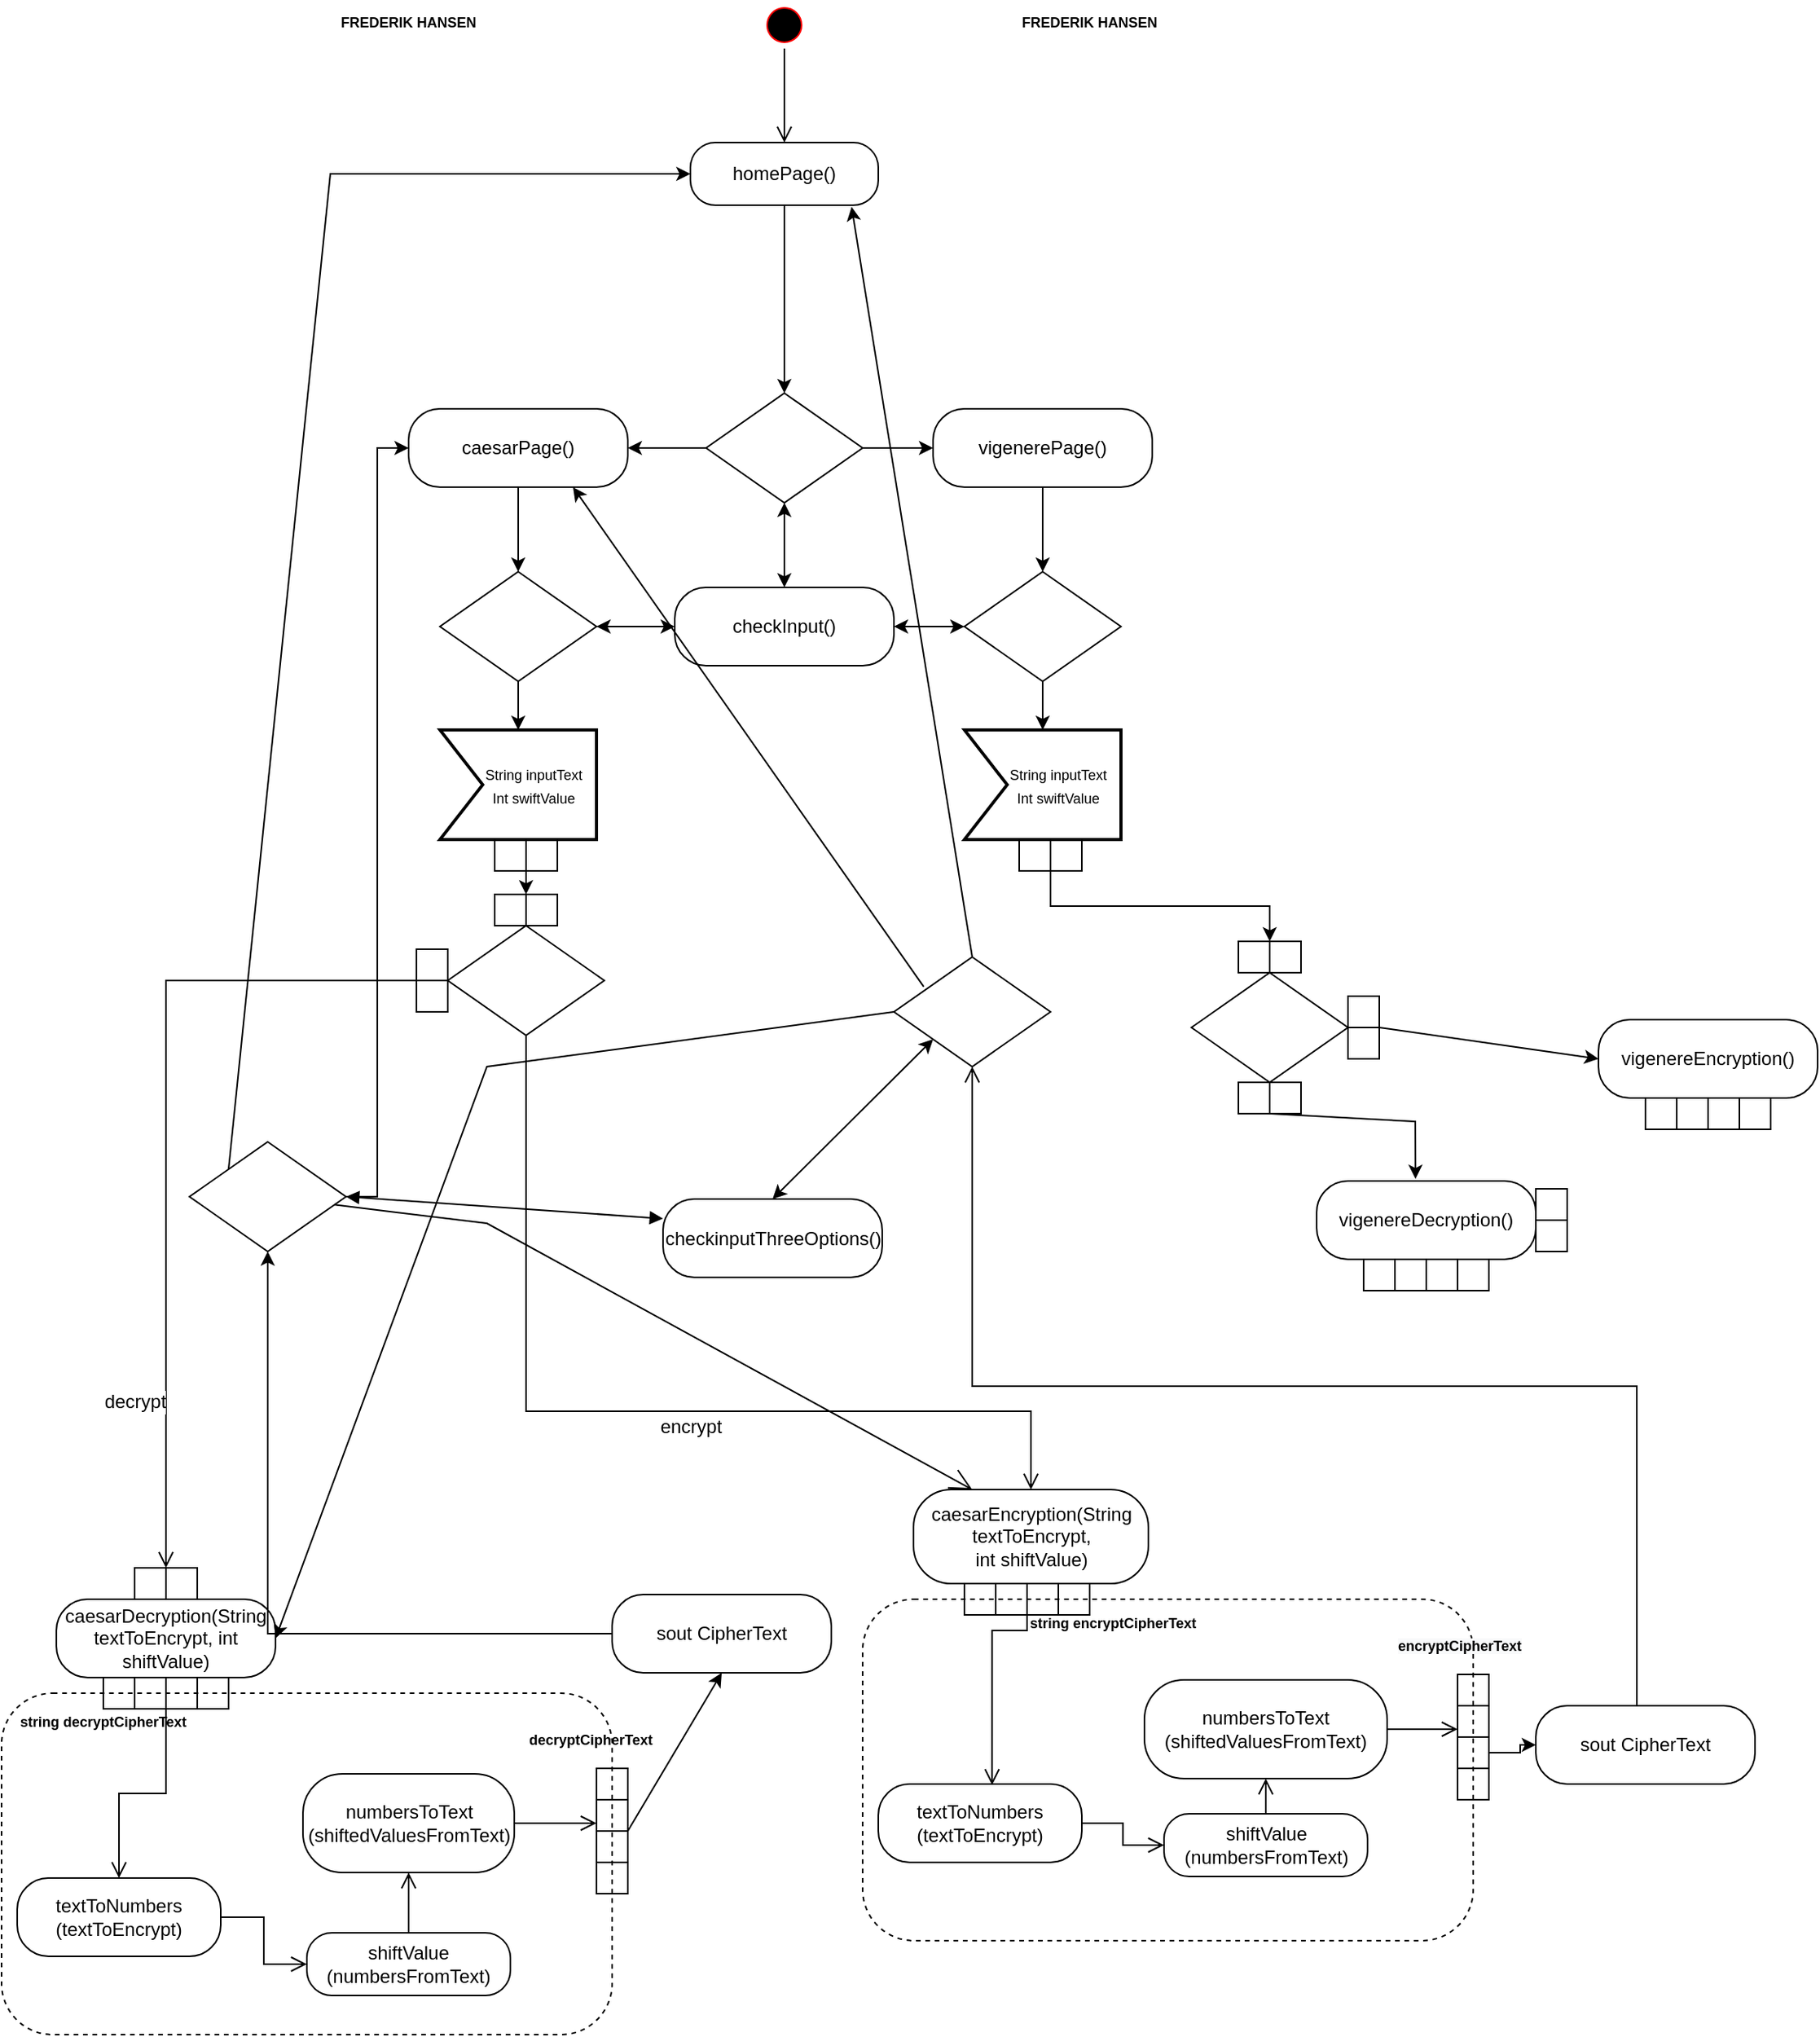 <mxfile version="16.6.4" type="github">
  <diagram id="G1QupU5i-QBYeOIOgGJC" name="Page-1">
    <mxGraphModel dx="1743" dy="1577" grid="1" gridSize="10" guides="1" tooltips="1" connect="1" arrows="1" fold="1" page="1" pageScale="1" pageWidth="1169" pageHeight="1654" math="0" shadow="0">
      <root>
        <mxCell id="0" />
        <mxCell id="1" parent="0" />
        <mxCell id="7OFj2rvWcQcrKB6aKj12-1" value="" style="rounded=1;fontFamily=Helvetica;fontSize=9;fontColor=none;strokeColor=#000000;fillColor=none;dashed=1;noLabel=1;" vertex="1" parent="1">
          <mxGeometry y="1120" width="390" height="218" as="geometry" />
        </mxCell>
        <mxCell id="7OFj2rvWcQcrKB6aKj12-2" value="" style="ellipse;html=1;shape=startState;fillColor=#000000;strokeColor=#ff0000;" vertex="1" parent="1">
          <mxGeometry x="485" y="40" width="30" height="30" as="geometry" />
        </mxCell>
        <mxCell id="7OFj2rvWcQcrKB6aKj12-3" value="" style="edgeStyle=orthogonalEdgeStyle;html=1;verticalAlign=bottom;endArrow=open;endSize=8;strokeColor=#000000;rounded=0;entryX=0.5;entryY=0;entryDx=0;entryDy=0;" edge="1" parent="1" source="7OFj2rvWcQcrKB6aKj12-2" target="7OFj2rvWcQcrKB6aKj12-4">
          <mxGeometry relative="1" as="geometry">
            <mxPoint x="390" y="130" as="targetPoint" />
          </mxGeometry>
        </mxCell>
        <mxCell id="7OFj2rvWcQcrKB6aKj12-4" value="homePage()" style="rounded=1;whiteSpace=wrap;html=1;arcSize=40;fontColor=#000000;fillColor=default;strokeColor=#000000;" vertex="1" parent="1">
          <mxGeometry x="440" y="130" width="120" height="40" as="geometry" />
        </mxCell>
        <mxCell id="7OFj2rvWcQcrKB6aKj12-108" value="" style="edgeStyle=orthogonalEdgeStyle;rounded=0;orthogonalLoop=1;jettySize=auto;html=1;exitX=0;exitY=0;exitDx=0;exitDy=0;entryX=0;entryY=1;entryDx=0;entryDy=0;" edge="1" parent="1" source="7OFj2rvWcQcrKB6aKj12-101" target="7OFj2rvWcQcrKB6aKj12-109">
          <mxGeometry relative="1" as="geometry">
            <mxPoint x="430" y="660" as="targetPoint" />
          </mxGeometry>
        </mxCell>
        <mxCell id="7OFj2rvWcQcrKB6aKj12-6" value="&lt;p style=&quot;line-height: 1.1&quot;&gt;&lt;br&gt;&lt;/p&gt;" style="rhombus;whiteSpace=wrap;html=1;fillColor=none;strokeColor=#000000;rounded=0;fontFamily=Helvetica;fontSize=12;fontColor=#000000;" vertex="1" parent="1">
          <mxGeometry x="285" y="630" width="100" height="70" as="geometry" />
        </mxCell>
        <mxCell id="7OFj2rvWcQcrKB6aKj12-7" value="encrypt" style="edgeStyle=orthogonalEdgeStyle;html=1;align=center;verticalAlign=middle;endArrow=open;endSize=8;strokeColor=#000000;rounded=0;labelBackgroundColor=default;fontFamily=Helvetica;fontSize=12;fontColor=#000000;shape=connector;fillColor=default;arcSize=40;entryX=0.5;entryY=0;entryDx=0;entryDy=0;exitX=0.5;exitY=1;exitDx=0;exitDy=0;" edge="1" parent="1" source="7OFj2rvWcQcrKB6aKj12-6" target="7OFj2rvWcQcrKB6aKj12-37">
          <mxGeometry x="0.127" y="-10" relative="1" as="geometry">
            <mxPoint x="195" y="962.0" as="targetPoint" />
            <mxPoint as="offset" />
            <Array as="points">
              <mxPoint x="335" y="940" />
              <mxPoint x="658" y="940" />
            </Array>
          </mxGeometry>
        </mxCell>
        <mxCell id="7OFj2rvWcQcrKB6aKj12-8" value="decrypt" style="edgeStyle=orthogonalEdgeStyle;html=1;align=center;verticalAlign=middle;endArrow=open;endSize=8;strokeColor=#000000;rounded=0;labelBackgroundColor=default;fontFamily=Helvetica;fontSize=12;fontColor=#000000;shape=connector;exitX=0;exitY=0.5;exitDx=0;exitDy=0;fillColor=default;arcSize=40;entryX=1;entryY=1;entryDx=0;entryDy=0;" edge="1" parent="1" source="7OFj2rvWcQcrKB6aKj12-6" target="7OFj2rvWcQcrKB6aKj12-146">
          <mxGeometry x="0.616" y="-20" relative="1" as="geometry">
            <mxPoint x="-160" y="670" as="targetPoint" />
            <mxPoint as="offset" />
            <Array as="points">
              <mxPoint x="105" y="665" />
            </Array>
          </mxGeometry>
        </mxCell>
        <mxCell id="7OFj2rvWcQcrKB6aKj12-13" value="" style="edgeStyle=orthogonalEdgeStyle;shape=connector;rounded=0;orthogonalLoop=1;jettySize=auto;html=1;labelBackgroundColor=default;fontFamily=Helvetica;fontSize=9;fontColor=#000000;endArrow=open;endSize=8;strokeColor=#000000;entryX=0;entryY=0;entryDx=0;entryDy=0;" edge="1" parent="1" source="7OFj2rvWcQcrKB6aKj12-14" target="7OFj2rvWcQcrKB6aKj12-20">
          <mxGeometry relative="1" as="geometry" />
        </mxCell>
        <mxCell id="7OFj2rvWcQcrKB6aKj12-14" value="caesarDecryption(String textToEncrypt, int shiftValue)" style="rounded=1;whiteSpace=wrap;html=1;arcSize=40;fontColor=#000000;fillColor=default;strokeColor=#000000;" vertex="1" parent="1">
          <mxGeometry x="35" y="1060" width="140" height="50" as="geometry" />
        </mxCell>
        <mxCell id="7OFj2rvWcQcrKB6aKj12-15" value="" style="edgeStyle=orthogonalEdgeStyle;shape=connector;rounded=0;orthogonalLoop=1;jettySize=auto;html=1;labelBackgroundColor=default;fontFamily=Helvetica;fontSize=9;fontColor=none;endArrow=open;endSize=8;strokeColor=#000000;entryX=0;entryY=0.5;entryDx=0;entryDy=0;" edge="1" parent="1" source="7OFj2rvWcQcrKB6aKj12-16" target="7OFj2rvWcQcrKB6aKj12-24">
          <mxGeometry relative="1" as="geometry">
            <mxPoint x="75" y="1288" as="targetPoint" />
          </mxGeometry>
        </mxCell>
        <mxCell id="7OFj2rvWcQcrKB6aKj12-16" value="textToNumbers&lt;br&gt;(textToEncrypt)" style="rounded=1;whiteSpace=wrap;html=1;arcSize=40;fontColor=#000000;fillColor=default;strokeColor=#000000;" vertex="1" parent="1">
          <mxGeometry x="10" y="1238" width="130" height="50" as="geometry" />
        </mxCell>
        <mxCell id="7OFj2rvWcQcrKB6aKj12-17" value="" style="html=1;rounded=0;fontFamily=Helvetica;fontSize=9;fontColor=none;strokeColor=#000000;fillColor=none;glass=0;" vertex="1" parent="1">
          <mxGeometry x="65" y="1110" width="20" height="20" as="geometry" />
        </mxCell>
        <mxCell id="7OFj2rvWcQcrKB6aKj12-18" value="" style="edgeStyle=orthogonalEdgeStyle;shape=connector;rounded=0;orthogonalLoop=1;jettySize=auto;html=1;labelBackgroundColor=default;fontFamily=Helvetica;fontSize=9;fontColor=none;endArrow=open;endSize=8;strokeColor=#000000;exitX=1;exitY=1;exitDx=0;exitDy=0;" edge="1" parent="1" source="7OFj2rvWcQcrKB6aKj12-19" target="7OFj2rvWcQcrKB6aKj12-16">
          <mxGeometry relative="1" as="geometry" />
        </mxCell>
        <mxCell id="7OFj2rvWcQcrKB6aKj12-19" value="" style="html=1;rounded=0;fontFamily=Helvetica;fontSize=9;fontColor=none;strokeColor=#000000;fillColor=none;glass=0;" vertex="1" parent="1">
          <mxGeometry x="85" y="1110" width="20" height="20" as="geometry" />
        </mxCell>
        <mxCell id="7OFj2rvWcQcrKB6aKj12-20" value="" style="html=1;rounded=0;fontFamily=Helvetica;fontSize=9;fontColor=none;strokeColor=#000000;fillColor=none;glass=0;" vertex="1" parent="1">
          <mxGeometry x="105" y="1110" width="20" height="20" as="geometry" />
        </mxCell>
        <mxCell id="7OFj2rvWcQcrKB6aKj12-21" value="" style="html=1;rounded=0;fontFamily=Helvetica;fontSize=9;fontColor=none;strokeColor=#000000;fillColor=none;glass=0;" vertex="1" parent="1">
          <mxGeometry x="125" y="1110" width="20" height="20" as="geometry" />
        </mxCell>
        <mxCell id="7OFj2rvWcQcrKB6aKj12-22" value="string decryptCipherText" style="text;align=center;fontStyle=1;verticalAlign=middle;spacingLeft=3;spacingRight=3;strokeColor=none;rotatable=0;points=[[0,0.5],[1,0.5]];portConstraint=eastwest;rounded=0;glass=0;fontFamily=Helvetica;fontSize=9;fontColor=none;fillColor=none;html=0;" vertex="1" parent="1">
          <mxGeometry x="25" y="1120" width="80" height="36" as="geometry" />
        </mxCell>
        <mxCell id="7OFj2rvWcQcrKB6aKj12-23" value="" style="edgeStyle=orthogonalEdgeStyle;shape=connector;rounded=0;orthogonalLoop=1;jettySize=auto;html=1;labelBackgroundColor=default;fontFamily=Helvetica;fontSize=9;fontColor=none;endArrow=open;endSize=8;strokeColor=#000000;" edge="1" parent="1" source="7OFj2rvWcQcrKB6aKj12-24" target="7OFj2rvWcQcrKB6aKj12-31">
          <mxGeometry relative="1" as="geometry" />
        </mxCell>
        <mxCell id="7OFj2rvWcQcrKB6aKj12-24" value="shiftValue&lt;br&gt;(numbersFromText)" style="rounded=1;whiteSpace=wrap;html=1;arcSize=40;fontColor=#000000;fillColor=default;strokeColor=#000000;" vertex="1" parent="1">
          <mxGeometry x="195" y="1273" width="130" height="40" as="geometry" />
        </mxCell>
        <mxCell id="7OFj2rvWcQcrKB6aKj12-25" value="" style="html=1;rounded=0;fontFamily=Helvetica;fontSize=9;fontColor=none;strokeColor=#000000;fillColor=none;glass=0;direction=south;rotation=90;flipV=0;flipH=1;" vertex="1" parent="1">
          <mxGeometry x="380" y="1188" width="20" height="20" as="geometry" />
        </mxCell>
        <mxCell id="7OFj2rvWcQcrKB6aKj12-26" value="" style="html=1;rounded=0;fontFamily=Helvetica;fontSize=9;fontColor=none;strokeColor=#000000;fillColor=none;glass=0;direction=south;rotation=90;flipV=0;flipH=1;" vertex="1" parent="1">
          <mxGeometry x="380" y="1228" width="20" height="20" as="geometry" />
        </mxCell>
        <mxCell id="7OFj2rvWcQcrKB6aKj12-27" value="" style="html=1;rounded=0;fontFamily=Helvetica;fontSize=9;fontColor=none;strokeColor=#000000;fillColor=none;glass=0;direction=south;rotation=90;flipV=0;flipH=1;" vertex="1" parent="1">
          <mxGeometry x="380" y="1208" width="20" height="20" as="geometry" />
        </mxCell>
        <mxCell id="7OFj2rvWcQcrKB6aKj12-28" value="" style="html=1;rounded=0;fontFamily=Helvetica;fontSize=9;fontColor=none;strokeColor=#000000;fillColor=none;glass=0;direction=south;rotation=90;flipV=0;flipH=1;" vertex="1" parent="1">
          <mxGeometry x="380" y="1168" width="20" height="20" as="geometry" />
        </mxCell>
        <mxCell id="7OFj2rvWcQcrKB6aKj12-29" value="" style="edgeStyle=orthogonalEdgeStyle;shape=connector;rounded=0;orthogonalLoop=1;jettySize=auto;html=1;labelBackgroundColor=default;fontFamily=Helvetica;fontSize=9;fontColor=none;endArrow=open;endSize=8;strokeColor=#000000;entryX=1;entryY=0.25;entryDx=0;entryDy=0;" edge="1" parent="1" source="7OFj2rvWcQcrKB6aKj12-31" target="7OFj2rvWcQcrKB6aKj12-25">
          <mxGeometry relative="1" as="geometry" />
        </mxCell>
        <mxCell id="7OFj2rvWcQcrKB6aKj12-31" value="numbersToText&lt;br&gt;(shiftedValuesFromText)" style="rounded=1;whiteSpace=wrap;html=1;arcSize=40;fontColor=#000000;fillColor=default;strokeColor=#000000;" vertex="1" parent="1">
          <mxGeometry x="192.5" y="1171.5" width="135" height="63" as="geometry" />
        </mxCell>
        <mxCell id="7OFj2rvWcQcrKB6aKj12-35" value="" style="rounded=1;fontFamily=Helvetica;fontSize=9;fontColor=none;strokeColor=#000000;fillColor=none;dashed=1;noLabel=1;" vertex="1" parent="1">
          <mxGeometry x="550" y="1060" width="390" height="218" as="geometry" />
        </mxCell>
        <mxCell id="7OFj2rvWcQcrKB6aKj12-36" value="" style="edgeStyle=orthogonalEdgeStyle;shape=connector;rounded=0;orthogonalLoop=1;jettySize=auto;html=1;labelBackgroundColor=default;fontFamily=Helvetica;fontSize=9;fontColor=#000000;endArrow=open;endSize=8;strokeColor=#000000;entryX=0.559;entryY=0.012;entryDx=0;entryDy=0;entryPerimeter=0;exitX=0;exitY=0;exitDx=0;exitDy=0;" edge="1" parent="1" source="7OFj2rvWcQcrKB6aKj12-43" target="7OFj2rvWcQcrKB6aKj12-39">
          <mxGeometry relative="1" as="geometry">
            <Array as="points">
              <mxPoint x="655" y="1080" />
              <mxPoint x="633" y="1080" />
            </Array>
          </mxGeometry>
        </mxCell>
        <mxCell id="7OFj2rvWcQcrKB6aKj12-37" value="caesarEncryption(String textToEncrypt, &lt;br&gt;int shiftValue)" style="rounded=1;whiteSpace=wrap;html=1;arcSize=40;fontColor=#000000;fillColor=default;strokeColor=#000000;" vertex="1" parent="1">
          <mxGeometry x="582.5" y="990" width="150" height="60" as="geometry" />
        </mxCell>
        <mxCell id="7OFj2rvWcQcrKB6aKj12-38" value="" style="edgeStyle=orthogonalEdgeStyle;shape=connector;rounded=0;orthogonalLoop=1;jettySize=auto;html=1;labelBackgroundColor=default;fontFamily=Helvetica;fontSize=9;fontColor=none;endArrow=open;endSize=8;strokeColor=#000000;entryX=0;entryY=0.5;entryDx=0;entryDy=0;" edge="1" parent="1" source="7OFj2rvWcQcrKB6aKj12-39" target="7OFj2rvWcQcrKB6aKj12-46">
          <mxGeometry relative="1" as="geometry">
            <mxPoint x="625" y="1228" as="targetPoint" />
          </mxGeometry>
        </mxCell>
        <mxCell id="7OFj2rvWcQcrKB6aKj12-39" value="textToNumbers&lt;br&gt;(textToEncrypt)" style="rounded=1;whiteSpace=wrap;html=1;arcSize=40;fontColor=#000000;fillColor=default;strokeColor=#000000;" vertex="1" parent="1">
          <mxGeometry x="560" y="1178" width="130" height="50" as="geometry" />
        </mxCell>
        <mxCell id="7OFj2rvWcQcrKB6aKj12-40" value="" style="html=1;rounded=0;fontFamily=Helvetica;fontSize=9;fontColor=none;strokeColor=#000000;fillColor=none;glass=0;" vertex="1" parent="1">
          <mxGeometry x="615" y="1050" width="20" height="20" as="geometry" />
        </mxCell>
        <mxCell id="7OFj2rvWcQcrKB6aKj12-42" value="" style="html=1;rounded=0;fontFamily=Helvetica;fontSize=9;fontColor=none;strokeColor=#000000;fillColor=none;glass=0;" vertex="1" parent="1">
          <mxGeometry x="635" y="1050" width="20" height="20" as="geometry" />
        </mxCell>
        <mxCell id="7OFj2rvWcQcrKB6aKj12-43" value="" style="html=1;rounded=0;fontFamily=Helvetica;fontSize=9;fontColor=none;strokeColor=#000000;fillColor=none;glass=0;" vertex="1" parent="1">
          <mxGeometry x="655" y="1050" width="20" height="20" as="geometry" />
        </mxCell>
        <mxCell id="7OFj2rvWcQcrKB6aKj12-44" value="" style="html=1;rounded=0;fontFamily=Helvetica;fontSize=9;fontColor=none;strokeColor=#000000;fillColor=none;glass=0;" vertex="1" parent="1">
          <mxGeometry x="675" y="1050" width="20" height="20" as="geometry" />
        </mxCell>
        <mxCell id="7OFj2rvWcQcrKB6aKj12-45" value="" style="edgeStyle=orthogonalEdgeStyle;shape=connector;rounded=0;orthogonalLoop=1;jettySize=auto;html=1;labelBackgroundColor=default;fontFamily=Helvetica;fontSize=9;fontColor=none;endArrow=open;endSize=8;strokeColor=#000000;" edge="1" parent="1" source="7OFj2rvWcQcrKB6aKj12-46" target="7OFj2rvWcQcrKB6aKj12-53">
          <mxGeometry relative="1" as="geometry" />
        </mxCell>
        <mxCell id="7OFj2rvWcQcrKB6aKj12-46" value="shiftValue&lt;br&gt;(numbersFromText)" style="rounded=1;whiteSpace=wrap;html=1;arcSize=40;fontColor=#000000;fillColor=default;strokeColor=#000000;" vertex="1" parent="1">
          <mxGeometry x="742.5" y="1197" width="130" height="40" as="geometry" />
        </mxCell>
        <mxCell id="7OFj2rvWcQcrKB6aKj12-47" value="" style="html=1;rounded=0;fontFamily=Helvetica;fontSize=9;fontColor=none;strokeColor=#000000;fillColor=none;glass=0;direction=south;rotation=90;flipV=0;flipH=1;" vertex="1" parent="1">
          <mxGeometry x="930" y="1128" width="20" height="20" as="geometry" />
        </mxCell>
        <mxCell id="7OFj2rvWcQcrKB6aKj12-48" value="" style="html=1;rounded=0;fontFamily=Helvetica;fontSize=9;fontColor=none;strokeColor=#000000;fillColor=none;glass=0;direction=south;rotation=90;flipV=0;flipH=1;" vertex="1" parent="1">
          <mxGeometry x="930" y="1168" width="20" height="20" as="geometry" />
        </mxCell>
        <mxCell id="7OFj2rvWcQcrKB6aKj12-157" value="" style="edgeStyle=orthogonalEdgeStyle;rounded=0;orthogonalLoop=1;jettySize=auto;html=1;fontColor=#000000;" edge="1" parent="1" source="7OFj2rvWcQcrKB6aKj12-49" target="7OFj2rvWcQcrKB6aKj12-156">
          <mxGeometry relative="1" as="geometry" />
        </mxCell>
        <mxCell id="7OFj2rvWcQcrKB6aKj12-49" value="" style="html=1;rounded=0;fontFamily=Helvetica;fontSize=9;fontColor=none;strokeColor=#000000;fillColor=none;glass=0;direction=south;rotation=90;flipV=0;flipH=1;" vertex="1" parent="1">
          <mxGeometry x="930" y="1148" width="20" height="20" as="geometry" />
        </mxCell>
        <mxCell id="7OFj2rvWcQcrKB6aKj12-50" value="" style="html=1;rounded=0;fontFamily=Helvetica;fontSize=9;fontColor=none;strokeColor=#000000;fillColor=none;glass=0;direction=south;rotation=90;flipV=0;flipH=1;" vertex="1" parent="1">
          <mxGeometry x="930" y="1108" width="20" height="20" as="geometry" />
        </mxCell>
        <mxCell id="7OFj2rvWcQcrKB6aKj12-51" value="" style="edgeStyle=orthogonalEdgeStyle;shape=connector;rounded=0;orthogonalLoop=1;jettySize=auto;html=1;labelBackgroundColor=default;fontFamily=Helvetica;fontSize=9;fontColor=none;endArrow=open;endSize=8;strokeColor=#000000;entryX=1;entryY=0.25;entryDx=0;entryDy=0;" edge="1" parent="1" source="7OFj2rvWcQcrKB6aKj12-53" target="7OFj2rvWcQcrKB6aKj12-47">
          <mxGeometry relative="1" as="geometry" />
        </mxCell>
        <mxCell id="7OFj2rvWcQcrKB6aKj12-53" value="numbersToText&lt;br&gt;(shiftedValuesFromText)" style="rounded=1;whiteSpace=wrap;html=1;arcSize=40;fontColor=#000000;fillColor=default;strokeColor=#000000;" vertex="1" parent="1">
          <mxGeometry x="730" y="1111.5" width="155" height="63" as="geometry" />
        </mxCell>
        <mxCell id="7OFj2rvWcQcrKB6aKj12-55" value="" style="edgeStyle=orthogonalEdgeStyle;shape=connector;rounded=0;orthogonalLoop=1;jettySize=auto;html=1;labelBackgroundColor=default;fontFamily=Helvetica;fontSize=9;fontColor=none;endArrow=open;endSize=8;strokeColor=#000000;entryX=0.5;entryY=1;entryDx=0;entryDy=0;exitX=0.461;exitY=0.003;exitDx=0;exitDy=0;exitPerimeter=0;" edge="1" parent="1" source="7OFj2rvWcQcrKB6aKj12-156" target="7OFj2rvWcQcrKB6aKj12-148">
          <mxGeometry relative="1" as="geometry">
            <mxPoint x="770" y="920" as="sourcePoint" />
            <mxPoint x="750" y="1024" as="targetPoint" />
          </mxGeometry>
        </mxCell>
        <mxCell id="7OFj2rvWcQcrKB6aKj12-57" value="&lt;span style=&quot;font-weight: 700 ; text-align: center&quot;&gt;decryptCipherText&lt;/span&gt;" style="text;whiteSpace=wrap;html=1;fontSize=9;fontFamily=Helvetica;fontColor=none;" vertex="1" parent="1">
          <mxGeometry x="335" y="1138" width="100" height="30" as="geometry" />
        </mxCell>
        <mxCell id="7OFj2rvWcQcrKB6aKj12-58" value="string encryptCipherText" style="text;align=center;fontStyle=1;verticalAlign=middle;spacingLeft=3;spacingRight=3;strokeColor=none;rotatable=0;points=[[0,0.5],[1,0.5]];portConstraint=eastwest;rounded=0;glass=0;fontFamily=Helvetica;fontSize=9;fontColor=none;fillColor=none;html=0;" vertex="1" parent="1">
          <mxGeometry x="670" y="1057" width="80" height="36" as="geometry" />
        </mxCell>
        <mxCell id="7OFj2rvWcQcrKB6aKj12-59" value="&lt;span style=&quot;color: rgb(0 , 0 , 0) ; font-family: &amp;#34;helvetica&amp;#34; ; font-size: 9px ; font-style: normal ; font-weight: 700 ; letter-spacing: normal ; text-align: center ; text-indent: 0px ; text-transform: none ; word-spacing: 0px ; background-color: rgb(248 , 249 , 250) ; display: inline ; float: none&quot;&gt;encryptCipherText&lt;/span&gt;" style="text;whiteSpace=wrap;html=1;fontSize=9;fontFamily=Helvetica;fontColor=none;" vertex="1" parent="1">
          <mxGeometry x="890" y="1078" width="100" height="30" as="geometry" />
        </mxCell>
        <mxCell id="7OFj2rvWcQcrKB6aKj12-60" value="FREDERIK HANSEN" style="text;align=center;fontStyle=1;verticalAlign=middle;spacingLeft=3;spacingRight=3;strokeColor=none;rotatable=0;points=[[0,0.5],[1,0.5]];portConstraint=eastwest;rounded=0;glass=0;fontFamily=Helvetica;fontSize=9;fontColor=none;fillColor=none;html=0;" vertex="1" parent="1">
          <mxGeometry x="220" y="40" width="80" height="26" as="geometry" />
        </mxCell>
        <mxCell id="7OFj2rvWcQcrKB6aKj12-61" value="FREDERIK HANSEN" style="text;align=center;fontStyle=1;verticalAlign=middle;spacingLeft=3;spacingRight=3;strokeColor=none;rotatable=0;points=[[0,0.5],[1,0.5]];portConstraint=eastwest;rounded=0;glass=0;fontFamily=Helvetica;fontSize=9;fontColor=none;fillColor=none;html=0;" vertex="1" parent="1">
          <mxGeometry x="655" y="40" width="80" height="26" as="geometry" />
        </mxCell>
        <mxCell id="7OFj2rvWcQcrKB6aKj12-73" value="" style="edgeStyle=orthogonalEdgeStyle;rounded=0;orthogonalLoop=1;jettySize=auto;html=1;" edge="1" parent="1" source="7OFj2rvWcQcrKB6aKj12-62" target="7OFj2rvWcQcrKB6aKj12-72">
          <mxGeometry relative="1" as="geometry" />
        </mxCell>
        <mxCell id="7OFj2rvWcQcrKB6aKj12-84" value="" style="edgeStyle=orthogonalEdgeStyle;rounded=0;orthogonalLoop=1;jettySize=auto;html=1;" edge="1" parent="1" source="7OFj2rvWcQcrKB6aKj12-62" target="7OFj2rvWcQcrKB6aKj12-80">
          <mxGeometry relative="1" as="geometry" />
        </mxCell>
        <mxCell id="7OFj2rvWcQcrKB6aKj12-62" value="&lt;p style=&quot;line-height: 1.1&quot;&gt;&lt;br&gt;&lt;/p&gt;" style="rhombus;whiteSpace=wrap;html=1;fillColor=none;strokeColor=#000000;rounded=0;fontFamily=Helvetica;fontSize=12;fontColor=#000000;" vertex="1" parent="1">
          <mxGeometry x="450" y="290" width="100" height="70" as="geometry" />
        </mxCell>
        <mxCell id="7OFj2rvWcQcrKB6aKj12-64" value="" style="endArrow=classic;html=1;rounded=0;exitX=0.5;exitY=1;exitDx=0;exitDy=0;entryX=0.5;entryY=0;entryDx=0;entryDy=0;" edge="1" parent="1" source="7OFj2rvWcQcrKB6aKj12-4" target="7OFj2rvWcQcrKB6aKj12-62">
          <mxGeometry width="50" height="50" relative="1" as="geometry">
            <mxPoint x="530" y="380" as="sourcePoint" />
            <mxPoint x="580" y="330" as="targetPoint" />
          </mxGeometry>
        </mxCell>
        <mxCell id="7OFj2rvWcQcrKB6aKj12-65" value="checkInput()" style="rounded=1;whiteSpace=wrap;html=1;arcSize=40;fontColor=#000000;fillColor=default;strokeColor=#000000;" vertex="1" parent="1">
          <mxGeometry x="430" y="414" width="140" height="50" as="geometry" />
        </mxCell>
        <mxCell id="7OFj2rvWcQcrKB6aKj12-70" value="" style="endArrow=classic;startArrow=classic;html=1;rounded=0;entryX=0.5;entryY=1;entryDx=0;entryDy=0;exitX=0.5;exitY=0;exitDx=0;exitDy=0;" edge="1" parent="1" source="7OFj2rvWcQcrKB6aKj12-65" target="7OFj2rvWcQcrKB6aKj12-62">
          <mxGeometry width="50" height="50" relative="1" as="geometry">
            <mxPoint x="490" y="500" as="sourcePoint" />
            <mxPoint x="540" y="450" as="targetPoint" />
          </mxGeometry>
        </mxCell>
        <mxCell id="7OFj2rvWcQcrKB6aKj12-75" value="" style="edgeStyle=orthogonalEdgeStyle;rounded=0;orthogonalLoop=1;jettySize=auto;html=1;" edge="1" parent="1" source="7OFj2rvWcQcrKB6aKj12-72" target="7OFj2rvWcQcrKB6aKj12-74">
          <mxGeometry relative="1" as="geometry" />
        </mxCell>
        <mxCell id="7OFj2rvWcQcrKB6aKj12-72" value="caesarPage()" style="rounded=1;whiteSpace=wrap;html=1;arcSize=40;fontColor=#000000;fillColor=default;strokeColor=#000000;" vertex="1" parent="1">
          <mxGeometry x="260" y="300" width="140" height="50" as="geometry" />
        </mxCell>
        <mxCell id="7OFj2rvWcQcrKB6aKj12-78" value="" style="edgeStyle=orthogonalEdgeStyle;rounded=0;orthogonalLoop=1;jettySize=auto;html=1;entryX=0;entryY=0;entryDx=50;entryDy=0;entryPerimeter=0;" edge="1" parent="1" source="7OFj2rvWcQcrKB6aKj12-74">
          <mxGeometry relative="1" as="geometry">
            <mxPoint x="330" y="505" as="targetPoint" />
          </mxGeometry>
        </mxCell>
        <mxCell id="7OFj2rvWcQcrKB6aKj12-74" value="&lt;p style=&quot;line-height: 1.1&quot;&gt;&lt;br&gt;&lt;/p&gt;" style="rhombus;whiteSpace=wrap;html=1;fillColor=none;strokeColor=#000000;rounded=0;fontFamily=Helvetica;fontSize=12;fontColor=#000000;" vertex="1" parent="1">
          <mxGeometry x="280" y="404.0" width="100" height="70" as="geometry" />
        </mxCell>
        <mxCell id="7OFj2rvWcQcrKB6aKj12-76" value="" style="endArrow=classic;startArrow=classic;html=1;rounded=0;exitX=1;exitY=0.5;exitDx=0;exitDy=0;entryX=0;entryY=0.5;entryDx=0;entryDy=0;" edge="1" parent="1" source="7OFj2rvWcQcrKB6aKj12-74" target="7OFj2rvWcQcrKB6aKj12-65">
          <mxGeometry width="50" height="50" relative="1" as="geometry">
            <mxPoint x="420" y="440" as="sourcePoint" />
            <mxPoint x="470" y="390" as="targetPoint" />
          </mxGeometry>
        </mxCell>
        <mxCell id="7OFj2rvWcQcrKB6aKj12-79" value="" style="edgeStyle=orthogonalEdgeStyle;rounded=0;orthogonalLoop=1;jettySize=auto;html=1;" edge="1" parent="1" source="7OFj2rvWcQcrKB6aKj12-80" target="7OFj2rvWcQcrKB6aKj12-82">
          <mxGeometry relative="1" as="geometry" />
        </mxCell>
        <mxCell id="7OFj2rvWcQcrKB6aKj12-80" value="vigenerePage()" style="rounded=1;whiteSpace=wrap;html=1;arcSize=40;fontColor=#000000;fillColor=default;strokeColor=#000000;" vertex="1" parent="1">
          <mxGeometry x="595" y="300" width="140" height="50" as="geometry" />
        </mxCell>
        <mxCell id="7OFj2rvWcQcrKB6aKj12-81" value="" style="edgeStyle=orthogonalEdgeStyle;rounded=0;orthogonalLoop=1;jettySize=auto;html=1;" edge="1" parent="1" source="7OFj2rvWcQcrKB6aKj12-82" target="7OFj2rvWcQcrKB6aKj12-103">
          <mxGeometry relative="1" as="geometry">
            <mxPoint x="665" y="500" as="targetPoint" />
          </mxGeometry>
        </mxCell>
        <mxCell id="7OFj2rvWcQcrKB6aKj12-82" value="&lt;p style=&quot;line-height: 1.1&quot;&gt;&lt;br&gt;&lt;/p&gt;" style="rhombus;whiteSpace=wrap;html=1;fillColor=none;strokeColor=#000000;rounded=0;fontFamily=Helvetica;fontSize=12;fontColor=#000000;" vertex="1" parent="1">
          <mxGeometry x="615" y="404.0" width="100" height="70" as="geometry" />
        </mxCell>
        <mxCell id="7OFj2rvWcQcrKB6aKj12-85" value="" style="endArrow=classic;startArrow=classic;html=1;rounded=0;entryX=0;entryY=0.5;entryDx=0;entryDy=0;exitX=1;exitY=0.5;exitDx=0;exitDy=0;" edge="1" parent="1" source="7OFj2rvWcQcrKB6aKj12-65" target="7OFj2rvWcQcrKB6aKj12-82">
          <mxGeometry width="50" height="50" relative="1" as="geometry">
            <mxPoint x="570" y="439" as="sourcePoint" />
            <mxPoint x="440" y="449" as="targetPoint" />
          </mxGeometry>
        </mxCell>
        <mxCell id="7OFj2rvWcQcrKB6aKj12-99" value="" style="verticalLabelPosition=bottom;verticalAlign=top;html=1;strokeWidth=2;shape=mxgraph.arrows2.arrow;dy=0;dx=0;notch=27.33;" vertex="1" parent="1">
          <mxGeometry x="280" y="505" width="100" height="70" as="geometry" />
        </mxCell>
        <mxCell id="7OFj2rvWcQcrKB6aKj12-100" value="&lt;span style=&quot;font-size: 9px&quot;&gt;String inputText&lt;/span&gt;&lt;br style=&quot;font-size: 9px&quot;&gt;&lt;span style=&quot;font-size: 9px&quot;&gt;Int swiftValue&lt;/span&gt;" style="text;html=1;strokeColor=none;fillColor=none;align=center;verticalAlign=middle;whiteSpace=wrap;rounded=0;" vertex="1" parent="1">
          <mxGeometry x="300" y="515" width="80" height="50" as="geometry" />
        </mxCell>
        <mxCell id="7OFj2rvWcQcrKB6aKj12-101" value="" style="html=1;rounded=0;fontFamily=Helvetica;fontSize=9;fontColor=none;strokeColor=#000000;fillColor=none;glass=0;direction=south;rotation=90;flipV=0;flipH=1;" vertex="1" parent="1">
          <mxGeometry x="315" y="575" width="20" height="20" as="geometry" />
        </mxCell>
        <mxCell id="7OFj2rvWcQcrKB6aKj12-102" value="" style="html=1;rounded=0;fontFamily=Helvetica;fontSize=9;fontColor=none;strokeColor=#000000;fillColor=none;glass=0;direction=south;rotation=90;flipV=0;flipH=1;" vertex="1" parent="1">
          <mxGeometry x="335" y="575" width="20" height="20" as="geometry" />
        </mxCell>
        <mxCell id="7OFj2rvWcQcrKB6aKj12-103" value="" style="verticalLabelPosition=bottom;verticalAlign=top;html=1;strokeWidth=2;shape=mxgraph.arrows2.arrow;dy=0;dx=0;notch=27.33;" vertex="1" parent="1">
          <mxGeometry x="615" y="505" width="100" height="70" as="geometry" />
        </mxCell>
        <mxCell id="7OFj2rvWcQcrKB6aKj12-104" value="&lt;span style=&quot;font-size: 9px&quot;&gt;String inputText&lt;/span&gt;&lt;br style=&quot;font-size: 9px&quot;&gt;&lt;span style=&quot;font-size: 9px&quot;&gt;Int swiftValue&lt;/span&gt;" style="text;html=1;strokeColor=none;fillColor=none;align=center;verticalAlign=middle;whiteSpace=wrap;rounded=0;" vertex="1" parent="1">
          <mxGeometry x="635" y="515" width="80" height="50" as="geometry" />
        </mxCell>
        <mxCell id="7OFj2rvWcQcrKB6aKj12-140" value="" style="edgeStyle=orthogonalEdgeStyle;rounded=0;orthogonalLoop=1;jettySize=auto;html=1;entryX=1;entryY=1;entryDx=0;entryDy=0;exitX=1;exitY=0;exitDx=0;exitDy=0;" edge="1" parent="1" source="7OFj2rvWcQcrKB6aKj12-106" target="7OFj2rvWcQcrKB6aKj12-133">
          <mxGeometry relative="1" as="geometry">
            <mxPoint x="810" y="620" as="sourcePoint" />
            <Array as="points" />
          </mxGeometry>
        </mxCell>
        <mxCell id="7OFj2rvWcQcrKB6aKj12-105" value="" style="html=1;rounded=0;fontFamily=Helvetica;fontSize=9;fontColor=none;strokeColor=#000000;fillColor=none;glass=0;direction=south;rotation=90;flipV=0;flipH=1;" vertex="1" parent="1">
          <mxGeometry x="650" y="575" width="20" height="20" as="geometry" />
        </mxCell>
        <mxCell id="7OFj2rvWcQcrKB6aKj12-106" value="" style="html=1;rounded=0;fontFamily=Helvetica;fontSize=9;fontColor=none;strokeColor=#000000;fillColor=none;glass=0;direction=south;rotation=90;flipV=0;flipH=1;" vertex="1" parent="1">
          <mxGeometry x="670" y="575" width="20" height="20" as="geometry" />
        </mxCell>
        <mxCell id="7OFj2rvWcQcrKB6aKj12-109" value="" style="html=1;rounded=0;fontFamily=Helvetica;fontSize=9;fontColor=none;strokeColor=#000000;fillColor=none;glass=0;direction=south;rotation=90;flipV=0;flipH=1;" vertex="1" parent="1">
          <mxGeometry x="315" y="610" width="20" height="20" as="geometry" />
        </mxCell>
        <mxCell id="7OFj2rvWcQcrKB6aKj12-110" value="" style="html=1;rounded=0;fontFamily=Helvetica;fontSize=9;fontColor=none;strokeColor=#000000;fillColor=none;glass=0;direction=south;rotation=90;flipV=0;flipH=1;" vertex="1" parent="1">
          <mxGeometry x="335" y="610" width="20" height="20" as="geometry" />
        </mxCell>
        <mxCell id="7OFj2rvWcQcrKB6aKj12-115" value="" style="html=1;rounded=0;fontFamily=Helvetica;fontSize=9;fontColor=none;strokeColor=#000000;fillColor=none;glass=0;direction=south;rotation=90;flipV=0;flipH=1;" vertex="1" parent="1">
          <mxGeometry x="265" y="665" width="20" height="20" as="geometry" />
        </mxCell>
        <mxCell id="7OFj2rvWcQcrKB6aKj12-116" value="" style="html=1;rounded=0;fontFamily=Helvetica;fontSize=9;fontColor=none;strokeColor=#000000;fillColor=none;glass=0;direction=south;rotation=90;flipV=0;flipH=1;" vertex="1" parent="1">
          <mxGeometry x="265" y="645" width="20" height="20" as="geometry" />
        </mxCell>
        <mxCell id="7OFj2rvWcQcrKB6aKj12-117" value="" style="edgeStyle=orthogonalEdgeStyle;shape=connector;rounded=0;orthogonalLoop=1;jettySize=auto;html=1;labelBackgroundColor=default;fontFamily=Helvetica;fontSize=9;fontColor=#000000;endArrow=open;endSize=8;strokeColor=#000000;entryX=0;entryY=0;entryDx=0;entryDy=0;" edge="1" parent="1" source="7OFj2rvWcQcrKB6aKj12-118" target="7OFj2rvWcQcrKB6aKj12-121">
          <mxGeometry relative="1" as="geometry" />
        </mxCell>
        <mxCell id="7OFj2rvWcQcrKB6aKj12-118" value="vigenereDecryption()" style="rounded=1;whiteSpace=wrap;html=1;arcSize=40;fontColor=#000000;fillColor=default;strokeColor=#000000;" vertex="1" parent="1">
          <mxGeometry x="840" y="793" width="140" height="50" as="geometry" />
        </mxCell>
        <mxCell id="7OFj2rvWcQcrKB6aKj12-119" value="" style="html=1;rounded=0;fontFamily=Helvetica;fontSize=9;fontColor=none;strokeColor=#000000;fillColor=none;glass=0;" vertex="1" parent="1">
          <mxGeometry x="870" y="843" width="20" height="20" as="geometry" />
        </mxCell>
        <mxCell id="7OFj2rvWcQcrKB6aKj12-120" value="" style="html=1;rounded=0;fontFamily=Helvetica;fontSize=9;fontColor=none;strokeColor=#000000;fillColor=none;glass=0;" vertex="1" parent="1">
          <mxGeometry x="890" y="843" width="20" height="20" as="geometry" />
        </mxCell>
        <mxCell id="7OFj2rvWcQcrKB6aKj12-121" value="" style="html=1;rounded=0;fontFamily=Helvetica;fontSize=9;fontColor=none;strokeColor=#000000;fillColor=none;glass=0;" vertex="1" parent="1">
          <mxGeometry x="910" y="843" width="20" height="20" as="geometry" />
        </mxCell>
        <mxCell id="7OFj2rvWcQcrKB6aKj12-122" value="" style="html=1;rounded=0;fontFamily=Helvetica;fontSize=9;fontColor=none;strokeColor=#000000;fillColor=none;glass=0;" vertex="1" parent="1">
          <mxGeometry x="930" y="843" width="20" height="20" as="geometry" />
        </mxCell>
        <mxCell id="7OFj2rvWcQcrKB6aKj12-123" value="" style="html=1;rounded=0;fontFamily=Helvetica;fontSize=9;fontColor=none;strokeColor=#000000;fillColor=none;glass=0;direction=south;rotation=90;flipV=0;flipH=1;" vertex="1" parent="1">
          <mxGeometry x="980" y="818" width="20" height="20" as="geometry" />
        </mxCell>
        <mxCell id="7OFj2rvWcQcrKB6aKj12-124" value="" style="html=1;rounded=0;fontFamily=Helvetica;fontSize=9;fontColor=none;strokeColor=#000000;fillColor=none;glass=0;direction=south;rotation=90;flipV=0;flipH=1;" vertex="1" parent="1">
          <mxGeometry x="980" y="798" width="20" height="20" as="geometry" />
        </mxCell>
        <mxCell id="7OFj2rvWcQcrKB6aKj12-125" value="" style="edgeStyle=orthogonalEdgeStyle;shape=connector;rounded=0;orthogonalLoop=1;jettySize=auto;html=1;labelBackgroundColor=default;fontFamily=Helvetica;fontSize=9;fontColor=#000000;endArrow=open;endSize=8;strokeColor=#000000;entryX=0;entryY=0;entryDx=0;entryDy=0;" edge="1" parent="1" source="7OFj2rvWcQcrKB6aKj12-126" target="7OFj2rvWcQcrKB6aKj12-129">
          <mxGeometry relative="1" as="geometry" />
        </mxCell>
        <mxCell id="7OFj2rvWcQcrKB6aKj12-126" value="vigenereEncryption()" style="rounded=1;whiteSpace=wrap;html=1;arcSize=40;fontColor=#000000;fillColor=default;strokeColor=#000000;" vertex="1" parent="1">
          <mxGeometry x="1020" y="690" width="140" height="50" as="geometry" />
        </mxCell>
        <mxCell id="7OFj2rvWcQcrKB6aKj12-127" value="" style="html=1;rounded=0;fontFamily=Helvetica;fontSize=9;fontColor=none;strokeColor=#000000;fillColor=none;glass=0;" vertex="1" parent="1">
          <mxGeometry x="1050" y="740" width="20" height="20" as="geometry" />
        </mxCell>
        <mxCell id="7OFj2rvWcQcrKB6aKj12-128" value="" style="html=1;rounded=0;fontFamily=Helvetica;fontSize=9;fontColor=none;strokeColor=#000000;fillColor=none;glass=0;" vertex="1" parent="1">
          <mxGeometry x="1070" y="740" width="20" height="20" as="geometry" />
        </mxCell>
        <mxCell id="7OFj2rvWcQcrKB6aKj12-129" value="" style="html=1;rounded=0;fontFamily=Helvetica;fontSize=9;fontColor=none;strokeColor=#000000;fillColor=none;glass=0;" vertex="1" parent="1">
          <mxGeometry x="1090" y="740" width="20" height="20" as="geometry" />
        </mxCell>
        <mxCell id="7OFj2rvWcQcrKB6aKj12-130" value="" style="html=1;rounded=0;fontFamily=Helvetica;fontSize=9;fontColor=none;strokeColor=#000000;fillColor=none;glass=0;" vertex="1" parent="1">
          <mxGeometry x="1110" y="740" width="20" height="20" as="geometry" />
        </mxCell>
        <mxCell id="7OFj2rvWcQcrKB6aKj12-131" value="&lt;p style=&quot;line-height: 1.1&quot;&gt;&lt;br&gt;&lt;/p&gt;" style="rhombus;whiteSpace=wrap;html=1;fillColor=none;strokeColor=#000000;rounded=0;fontFamily=Helvetica;fontSize=12;fontColor=#000000;" vertex="1" parent="1">
          <mxGeometry x="760" y="660" width="100" height="70" as="geometry" />
        </mxCell>
        <mxCell id="7OFj2rvWcQcrKB6aKj12-132" value="" style="html=1;rounded=0;fontFamily=Helvetica;fontSize=9;fontColor=none;strokeColor=#000000;fillColor=none;glass=0;direction=south;rotation=90;flipV=0;flipH=1;" vertex="1" parent="1">
          <mxGeometry x="790" y="640" width="20" height="20" as="geometry" />
        </mxCell>
        <mxCell id="7OFj2rvWcQcrKB6aKj12-133" value="" style="html=1;rounded=0;fontFamily=Helvetica;fontSize=9;fontColor=none;strokeColor=#000000;fillColor=none;glass=0;direction=south;rotation=90;flipV=0;flipH=1;" vertex="1" parent="1">
          <mxGeometry x="810" y="640" width="20" height="20" as="geometry" />
        </mxCell>
        <mxCell id="7OFj2rvWcQcrKB6aKj12-134" value="" style="html=1;rounded=0;fontFamily=Helvetica;fontSize=9;fontColor=none;strokeColor=#000000;fillColor=none;glass=0;direction=south;rotation=90;flipV=0;flipH=1;" vertex="1" parent="1">
          <mxGeometry x="860" y="695" width="20" height="20" as="geometry" />
        </mxCell>
        <mxCell id="7OFj2rvWcQcrKB6aKj12-135" value="" style="html=1;rounded=0;fontFamily=Helvetica;fontSize=9;fontColor=none;strokeColor=#000000;fillColor=none;glass=0;direction=south;rotation=90;flipV=0;flipH=1;" vertex="1" parent="1">
          <mxGeometry x="860" y="675" width="20" height="20" as="geometry" />
        </mxCell>
        <mxCell id="7OFj2rvWcQcrKB6aKj12-138" value="" style="html=1;rounded=0;fontFamily=Helvetica;fontSize=9;fontColor=none;strokeColor=#000000;fillColor=none;glass=0;direction=south;rotation=90;flipV=0;flipH=1;" vertex="1" parent="1">
          <mxGeometry x="790" y="730" width="20" height="20" as="geometry" />
        </mxCell>
        <mxCell id="7OFj2rvWcQcrKB6aKj12-139" value="" style="html=1;rounded=0;fontFamily=Helvetica;fontSize=9;fontColor=none;strokeColor=#000000;fillColor=none;glass=0;direction=south;rotation=90;flipV=0;flipH=1;" vertex="1" parent="1">
          <mxGeometry x="810" y="730" width="20" height="20" as="geometry" />
        </mxCell>
        <mxCell id="7OFj2rvWcQcrKB6aKj12-142" value="" style="endArrow=classic;html=1;rounded=0;fontColor=#000000;exitX=0;exitY=0;exitDx=0;exitDy=0;entryX=0.451;entryY=-0.027;entryDx=0;entryDy=0;entryPerimeter=0;" edge="1" parent="1" source="7OFj2rvWcQcrKB6aKj12-138" target="7OFj2rvWcQcrKB6aKj12-118">
          <mxGeometry width="50" height="50" relative="1" as="geometry">
            <mxPoint x="650" y="965" as="sourcePoint" />
            <mxPoint x="700" y="915" as="targetPoint" />
            <Array as="points">
              <mxPoint x="903" y="755" />
            </Array>
          </mxGeometry>
        </mxCell>
        <mxCell id="7OFj2rvWcQcrKB6aKj12-143" value="" style="endArrow=classic;html=1;rounded=0;fontColor=#000000;exitX=0;exitY=0;exitDx=0;exitDy=0;entryX=0;entryY=0.5;entryDx=0;entryDy=0;" edge="1" parent="1" source="7OFj2rvWcQcrKB6aKj12-135" target="7OFj2rvWcQcrKB6aKj12-126">
          <mxGeometry width="50" height="50" relative="1" as="geometry">
            <mxPoint x="800" y="905" as="sourcePoint" />
            <mxPoint x="850" y="855" as="targetPoint" />
          </mxGeometry>
        </mxCell>
        <mxCell id="7OFj2rvWcQcrKB6aKj12-145" value="" style="html=1;rounded=0;fontFamily=Helvetica;fontSize=9;fontColor=none;strokeColor=#000000;fillColor=none;glass=0;direction=south;rotation=90;flipV=0;flipH=1;" vertex="1" parent="1">
          <mxGeometry x="85" y="1040" width="20" height="20" as="geometry" />
        </mxCell>
        <mxCell id="7OFj2rvWcQcrKB6aKj12-146" value="" style="html=1;rounded=0;fontFamily=Helvetica;fontSize=9;fontColor=none;strokeColor=#000000;fillColor=none;glass=0;direction=south;rotation=90;flipV=0;flipH=1;" vertex="1" parent="1">
          <mxGeometry x="105" y="1040" width="20" height="20" as="geometry" />
        </mxCell>
        <mxCell id="7OFj2rvWcQcrKB6aKj12-148" value="&lt;p style=&quot;line-height: 1.1&quot;&gt;&lt;br&gt;&lt;/p&gt;" style="rhombus;whiteSpace=wrap;html=1;fillColor=none;strokeColor=#000000;rounded=0;fontFamily=Helvetica;fontSize=12;fontColor=#000000;" vertex="1" parent="1">
          <mxGeometry x="570" y="650.0" width="100" height="70" as="geometry" />
        </mxCell>
        <mxCell id="7OFj2rvWcQcrKB6aKj12-149" value="checkinputThreeOptions()" style="rounded=1;whiteSpace=wrap;html=1;arcSize=40;fontColor=#000000;fillColor=default;strokeColor=#000000;" vertex="1" parent="1">
          <mxGeometry x="422.5" y="804.5" width="140" height="50" as="geometry" />
        </mxCell>
        <mxCell id="7OFj2rvWcQcrKB6aKj12-150" value="" style="endArrow=classic;startArrow=classic;html=1;rounded=0;fontColor=#000000;exitX=0;exitY=1;exitDx=0;exitDy=0;entryX=0.5;entryY=0;entryDx=0;entryDy=0;" edge="1" parent="1" source="7OFj2rvWcQcrKB6aKj12-148" target="7OFj2rvWcQcrKB6aKj12-149">
          <mxGeometry width="50" height="50" relative="1" as="geometry">
            <mxPoint x="520" y="790" as="sourcePoint" />
            <mxPoint x="570" y="740" as="targetPoint" />
          </mxGeometry>
        </mxCell>
        <mxCell id="7OFj2rvWcQcrKB6aKj12-151" value="" style="endArrow=classic;html=1;rounded=0;fontColor=#000000;exitX=0;exitY=0.5;exitDx=0;exitDy=0;entryX=1;entryY=0.5;entryDx=0;entryDy=0;" edge="1" parent="1" source="7OFj2rvWcQcrKB6aKj12-148" target="7OFj2rvWcQcrKB6aKj12-14">
          <mxGeometry width="50" height="50" relative="1" as="geometry">
            <mxPoint x="450" y="740" as="sourcePoint" />
            <mxPoint x="500" y="690" as="targetPoint" />
            <Array as="points">
              <mxPoint x="310" y="720" />
            </Array>
          </mxGeometry>
        </mxCell>
        <mxCell id="7OFj2rvWcQcrKB6aKj12-152" value="" style="endArrow=classic;html=1;rounded=0;fontColor=#000000;exitX=0.19;exitY=0.271;exitDx=0;exitDy=0;exitPerimeter=0;entryX=0.75;entryY=1;entryDx=0;entryDy=0;" edge="1" parent="1" source="7OFj2rvWcQcrKB6aKj12-148" target="7OFj2rvWcQcrKB6aKj12-72">
          <mxGeometry width="50" height="50" relative="1" as="geometry">
            <mxPoint x="430" y="690" as="sourcePoint" />
            <mxPoint x="480" y="640" as="targetPoint" />
          </mxGeometry>
        </mxCell>
        <mxCell id="7OFj2rvWcQcrKB6aKj12-153" value="" style="endArrow=classic;html=1;rounded=0;fontColor=#000000;exitX=0.5;exitY=0;exitDx=0;exitDy=0;entryX=0.858;entryY=1.025;entryDx=0;entryDy=0;entryPerimeter=0;" edge="1" parent="1" source="7OFj2rvWcQcrKB6aKj12-148" target="7OFj2rvWcQcrKB6aKj12-4">
          <mxGeometry width="50" height="50" relative="1" as="geometry">
            <mxPoint x="430" y="690" as="sourcePoint" />
            <mxPoint x="480" y="640" as="targetPoint" />
          </mxGeometry>
        </mxCell>
        <mxCell id="7OFj2rvWcQcrKB6aKj12-155" value="" style="endArrow=classic;html=1;rounded=0;fontColor=#000000;exitX=0;exitY=1;exitDx=0;exitDy=0;entryX=0.5;entryY=1;entryDx=0;entryDy=0;" edge="1" parent="1" source="7OFj2rvWcQcrKB6aKj12-27" target="7OFj2rvWcQcrKB6aKj12-158">
          <mxGeometry width="50" height="50" relative="1" as="geometry">
            <mxPoint x="460" y="1197" as="sourcePoint" />
            <mxPoint x="415" y="1209.5" as="targetPoint" />
          </mxGeometry>
        </mxCell>
        <mxCell id="7OFj2rvWcQcrKB6aKj12-156" value="sout CipherText" style="rounded=1;whiteSpace=wrap;html=1;arcSize=40;fontColor=#000000;fillColor=default;strokeColor=#000000;" vertex="1" parent="1">
          <mxGeometry x="980" y="1128" width="140" height="50" as="geometry" />
        </mxCell>
        <mxCell id="7OFj2rvWcQcrKB6aKj12-160" value="" style="edgeStyle=orthogonalEdgeStyle;rounded=0;orthogonalLoop=1;jettySize=auto;html=1;fontColor=#000000;" edge="1" parent="1" source="7OFj2rvWcQcrKB6aKj12-158" target="7OFj2rvWcQcrKB6aKj12-159">
          <mxGeometry relative="1" as="geometry" />
        </mxCell>
        <mxCell id="7OFj2rvWcQcrKB6aKj12-158" value="sout CipherText" style="rounded=1;whiteSpace=wrap;html=1;arcSize=40;fontColor=#000000;fillColor=default;strokeColor=#000000;" vertex="1" parent="1">
          <mxGeometry x="390" y="1057" width="140" height="50" as="geometry" />
        </mxCell>
        <mxCell id="7OFj2rvWcQcrKB6aKj12-165" value="" style="edgeStyle=orthogonalEdgeStyle;rounded=0;orthogonalLoop=1;jettySize=auto;html=1;fontColor=#000000;entryX=0;entryY=0.5;entryDx=0;entryDy=0;" edge="1" parent="1" source="7OFj2rvWcQcrKB6aKj12-159" target="7OFj2rvWcQcrKB6aKj12-72">
          <mxGeometry relative="1" as="geometry" />
        </mxCell>
        <mxCell id="7OFj2rvWcQcrKB6aKj12-159" value="&lt;p style=&quot;line-height: 1.1&quot;&gt;&lt;br&gt;&lt;/p&gt;" style="rhombus;whiteSpace=wrap;html=1;fillColor=none;strokeColor=#000000;rounded=0;fontFamily=Helvetica;fontSize=12;fontColor=#000000;" vertex="1" parent="1">
          <mxGeometry x="120" y="768.0" width="100" height="70" as="geometry" />
        </mxCell>
        <mxCell id="7OFj2rvWcQcrKB6aKj12-163" value="" style="endArrow=block;startArrow=block;endFill=1;startFill=1;html=1;rounded=0;fontColor=#000000;exitX=1;exitY=0.5;exitDx=0;exitDy=0;entryX=0;entryY=0.25;entryDx=0;entryDy=0;" edge="1" parent="1" source="7OFj2rvWcQcrKB6aKj12-159" target="7OFj2rvWcQcrKB6aKj12-149">
          <mxGeometry width="160" relative="1" as="geometry">
            <mxPoint x="200" y="810" as="sourcePoint" />
            <mxPoint x="360" y="810" as="targetPoint" />
          </mxGeometry>
        </mxCell>
        <mxCell id="7OFj2rvWcQcrKB6aKj12-164" value="" style="endArrow=open;endFill=1;endSize=12;html=1;rounded=0;fontColor=#000000;entryX=0.25;entryY=0;entryDx=0;entryDy=0;" edge="1" parent="1" source="7OFj2rvWcQcrKB6aKj12-159" target="7OFj2rvWcQcrKB6aKj12-37">
          <mxGeometry width="160" relative="1" as="geometry">
            <mxPoint x="330" y="730" as="sourcePoint" />
            <mxPoint x="490" y="730" as="targetPoint" />
            <Array as="points">
              <mxPoint x="310" y="820" />
            </Array>
          </mxGeometry>
        </mxCell>
        <mxCell id="7OFj2rvWcQcrKB6aKj12-167" value="" style="endArrow=classic;html=1;rounded=0;fontColor=#000000;exitX=0;exitY=0;exitDx=0;exitDy=0;entryX=0;entryY=0.5;entryDx=0;entryDy=0;" edge="1" parent="1" source="7OFj2rvWcQcrKB6aKj12-159" target="7OFj2rvWcQcrKB6aKj12-4">
          <mxGeometry width="50" height="50" relative="1" as="geometry">
            <mxPoint x="300" y="520" as="sourcePoint" />
            <mxPoint x="210" y="70" as="targetPoint" />
            <Array as="points">
              <mxPoint x="210" y="150" />
            </Array>
          </mxGeometry>
        </mxCell>
      </root>
    </mxGraphModel>
  </diagram>
</mxfile>
